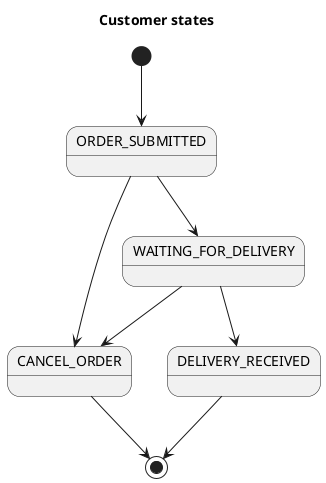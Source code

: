 @startuml states-customer

skinparam monochrome true
title Customer states

[*] --> ORDER_SUBMITTED
ORDER_SUBMITTED --> WAITING_FOR_DELIVERY
ORDER_SUBMITTED --> CANCEL_ORDER

WAITING_FOR_DELIVERY --> DELIVERY_RECEIVED
WAITING_FOR_DELIVERY --> CANCEL_ORDER

DELIVERY_RECEIVED --> [*]
CANCEL_ORDER --> [*]

@enduml